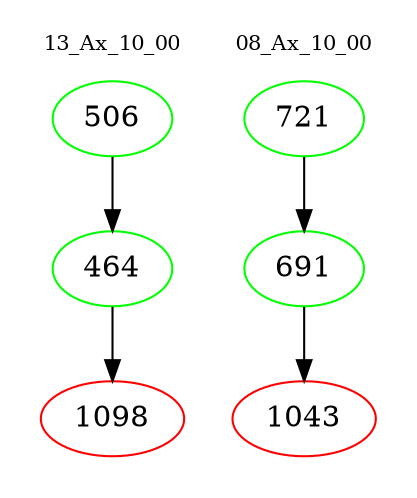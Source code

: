 digraph{
subgraph cluster_0 {
color = white
label = "13_Ax_10_00";
fontsize=10;
T0_506 [label="506", color="green"]
T0_506 -> T0_464 [color="black"]
T0_464 [label="464", color="green"]
T0_464 -> T0_1098 [color="black"]
T0_1098 [label="1098", color="red"]
}
subgraph cluster_1 {
color = white
label = "08_Ax_10_00";
fontsize=10;
T1_721 [label="721", color="green"]
T1_721 -> T1_691 [color="black"]
T1_691 [label="691", color="green"]
T1_691 -> T1_1043 [color="black"]
T1_1043 [label="1043", color="red"]
}
}

